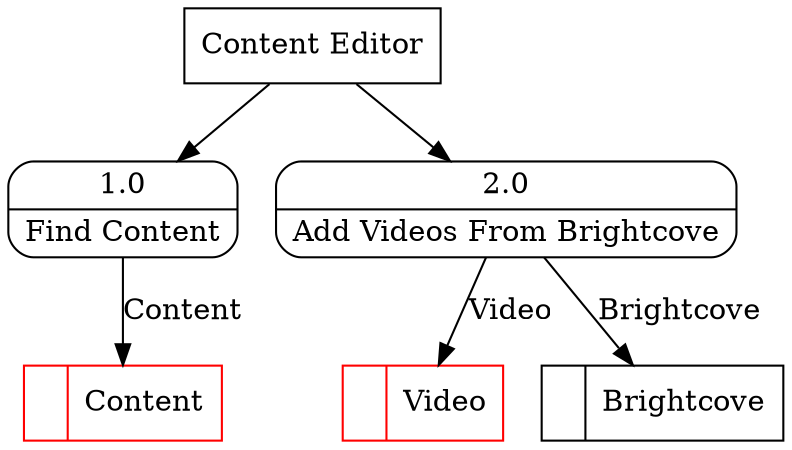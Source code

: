 digraph dfd2{ 
node[shape=record]
200 [label="<f0>  |<f1> Content " color=red];
201 [label="<f0>  |<f1> Video " color=red];
202 [label="<f0>  |<f1> Brightcove " ];
203 [label="Content Editor" shape=box];
204 [label="{<f0> 1.0|<f1> Find Content }" shape=Mrecord];
205 [label="{<f0> 2.0|<f1> Add Videos From Brightcove }" shape=Mrecord];
203 -> 204
203 -> 205
204 -> 200 [label="Content"]
205 -> 201 [label="Video"]
205 -> 202 [label="Brightcove"]
}